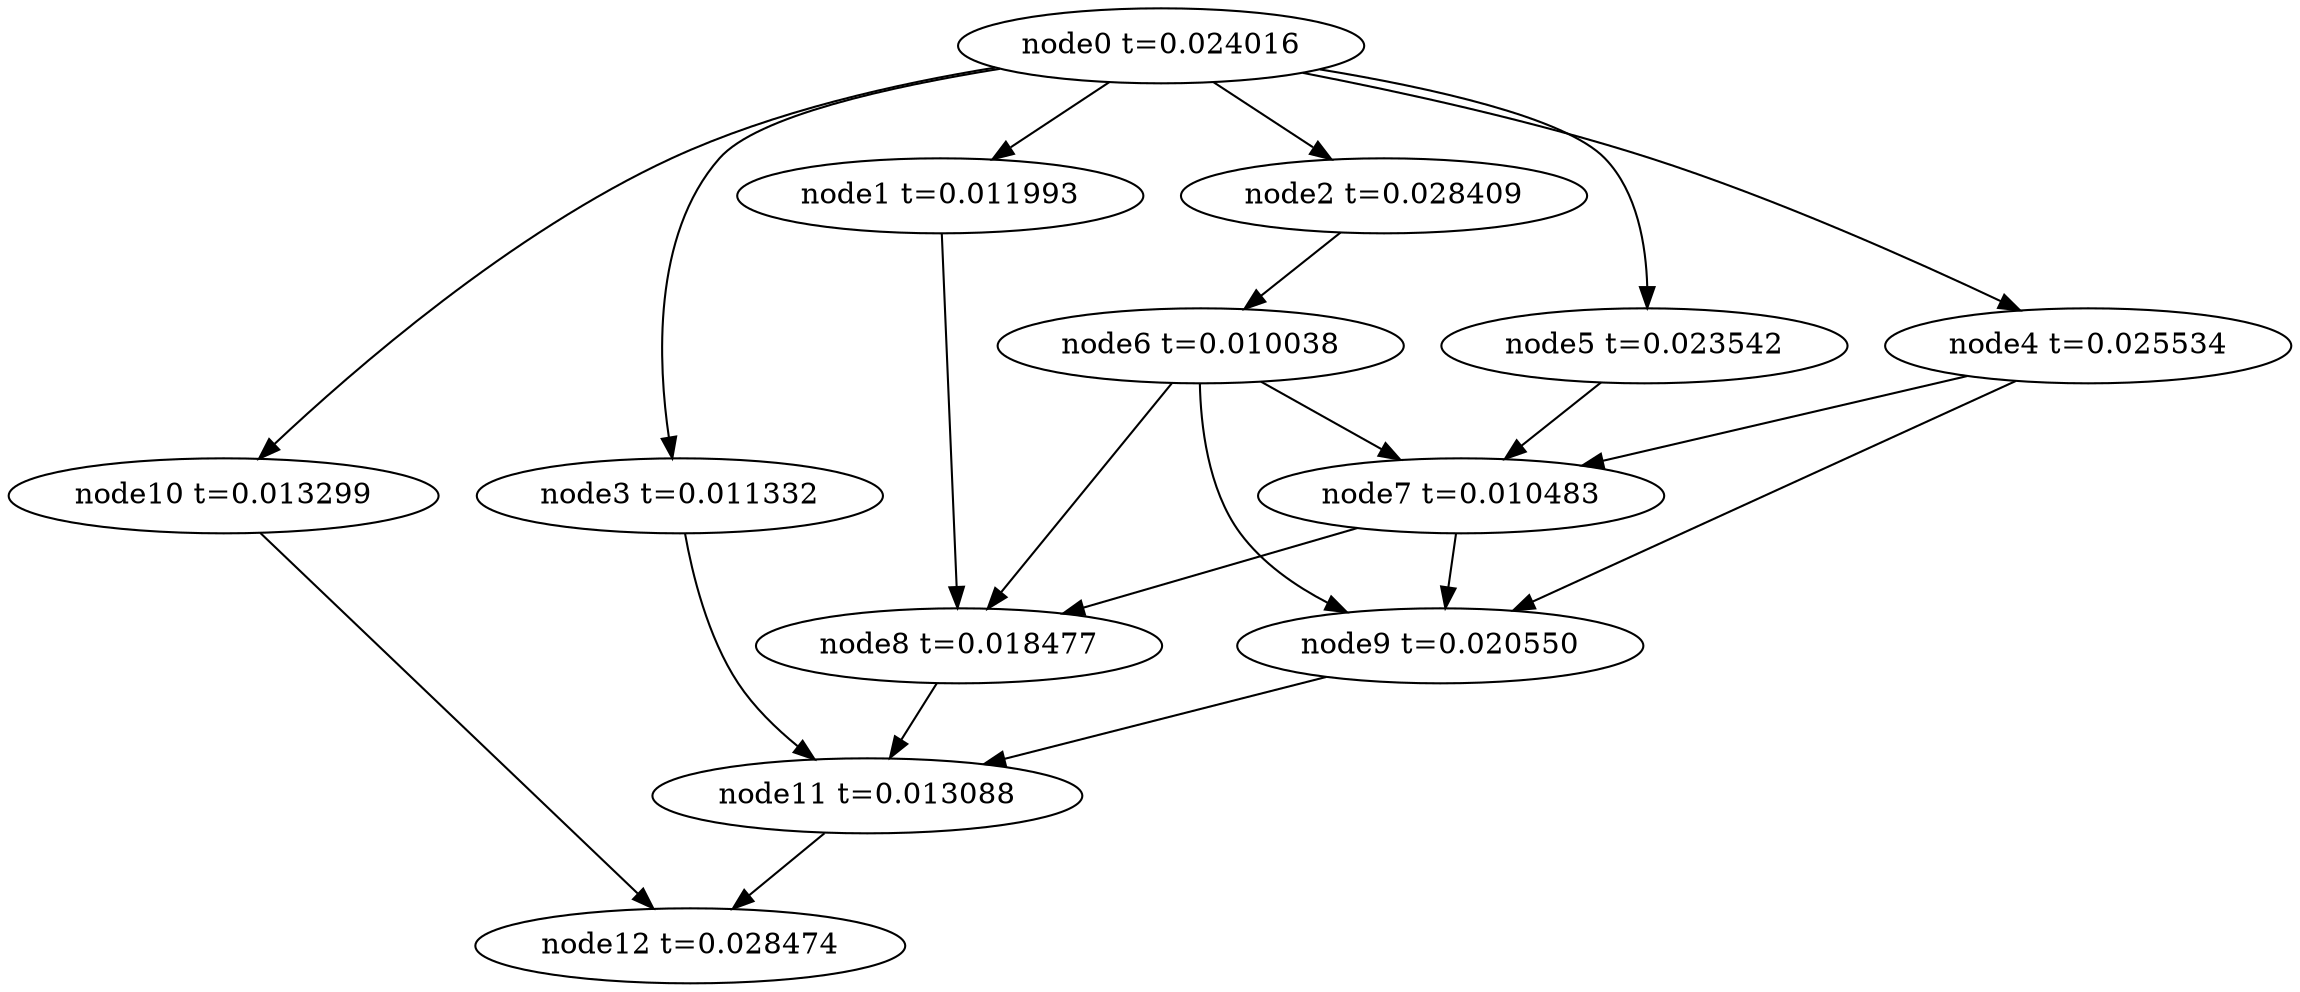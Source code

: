 digraph g{
	node12[label="node12 t=0.028474"]
	node11 -> node12
	node11[label="node11 t=0.013088"];
	node10 -> node12
	node10[label="node10 t=0.013299"];
	node9 -> node11
	node9[label="node9 t=0.020550"];
	node8 -> node11
	node8[label="node8 t=0.018477"];
	node7 -> node9
	node7 -> node8
	node7[label="node7 t=0.010483"];
	node6 -> node9
	node6 -> node8
	node6 -> node7
	node6[label="node6 t=0.010038"];
	node5 -> node7
	node5[label="node5 t=0.023542"];
	node4 -> node9
	node4 -> node7
	node4[label="node4 t=0.025534"];
	node3 -> node11
	node3[label="node3 t=0.011332"];
	node2 -> node6
	node2[label="node2 t=0.028409"];
	node1 -> node8
	node1[label="node1 t=0.011993"];
	node0 -> node10
	node0 -> node5
	node0 -> node4
	node0 -> node3
	node0 -> node2
	node0 -> node1
	node0[label="node0 t=0.024016"];
}
